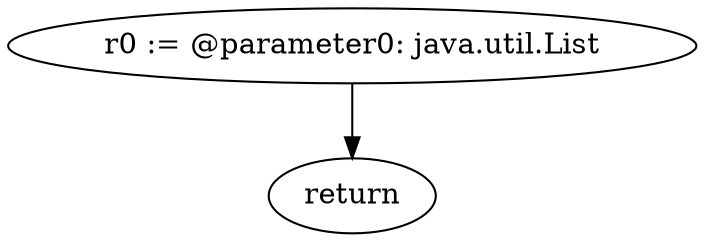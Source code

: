 digraph "unitGraph" {
    "r0 := @parameter0: java.util.List"
    "return"
    "r0 := @parameter0: java.util.List"->"return";
}
